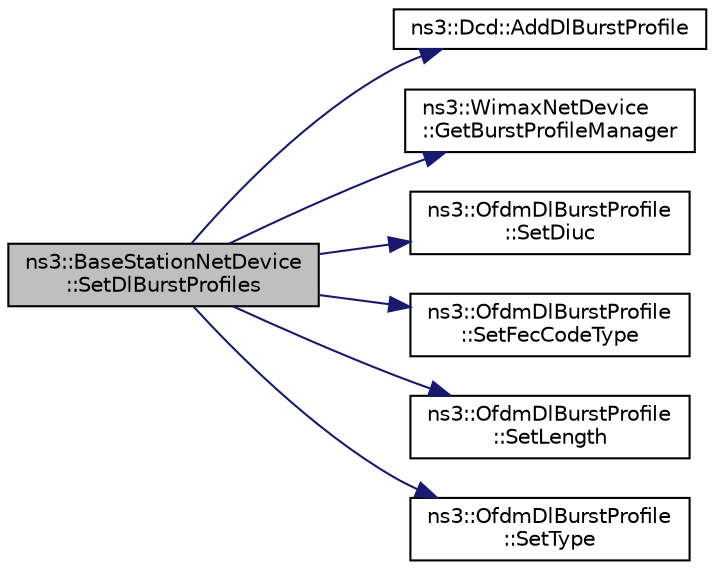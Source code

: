 digraph "ns3::BaseStationNetDevice::SetDlBurstProfiles"
{
 // LATEX_PDF_SIZE
  edge [fontname="Helvetica",fontsize="10",labelfontname="Helvetica",labelfontsize="10"];
  node [fontname="Helvetica",fontsize="10",shape=record];
  rankdir="LR";
  Node1 [label="ns3::BaseStationNetDevice\l::SetDlBurstProfiles",height=0.2,width=0.4,color="black", fillcolor="grey75", style="filled", fontcolor="black",tooltip="Send DL burst profiles."];
  Node1 -> Node2 [color="midnightblue",fontsize="10",style="solid",fontname="Helvetica"];
  Node2 [label="ns3::Dcd::AddDlBurstProfile",height=0.2,width=0.4,color="black", fillcolor="white", style="filled",URL="$classns3_1_1_dcd.html#a65c69ddb068a02a3ce429855b256e872",tooltip="Add DL burst profile field."];
  Node1 -> Node3 [color="midnightblue",fontsize="10",style="solid",fontname="Helvetica"];
  Node3 [label="ns3::WimaxNetDevice\l::GetBurstProfileManager",height=0.2,width=0.4,color="black", fillcolor="white", style="filled",URL="$classns3_1_1_wimax_net_device.html#ab7226f8e7ce8049d450b17cc88d60ff8",tooltip="Get the burst profile manager."];
  Node1 -> Node4 [color="midnightblue",fontsize="10",style="solid",fontname="Helvetica"];
  Node4 [label="ns3::OfdmDlBurstProfile\l::SetDiuc",height=0.2,width=0.4,color="black", fillcolor="white", style="filled",URL="$classns3_1_1_ofdm_dl_burst_profile.html#ae3d4ef4e16c600092b10354749fb6d2f",tooltip="Set DIUC field."];
  Node1 -> Node5 [color="midnightblue",fontsize="10",style="solid",fontname="Helvetica"];
  Node5 [label="ns3::OfdmDlBurstProfile\l::SetFecCodeType",height=0.2,width=0.4,color="black", fillcolor="white", style="filled",URL="$classns3_1_1_ofdm_dl_burst_profile.html#a820825183214aaa1c788ea3a1f3b240d",tooltip="Set FEC code type."];
  Node1 -> Node6 [color="midnightblue",fontsize="10",style="solid",fontname="Helvetica"];
  Node6 [label="ns3::OfdmDlBurstProfile\l::SetLength",height=0.2,width=0.4,color="black", fillcolor="white", style="filled",URL="$classns3_1_1_ofdm_dl_burst_profile.html#a960e4ad5656843483b5909c921d1c121",tooltip="Set length field."];
  Node1 -> Node7 [color="midnightblue",fontsize="10",style="solid",fontname="Helvetica"];
  Node7 [label="ns3::OfdmDlBurstProfile\l::SetType",height=0.2,width=0.4,color="black", fillcolor="white", style="filled",URL="$classns3_1_1_ofdm_dl_burst_profile.html#ab68301ea6a976bafdd78006670573e1e",tooltip="Set type field."];
}
